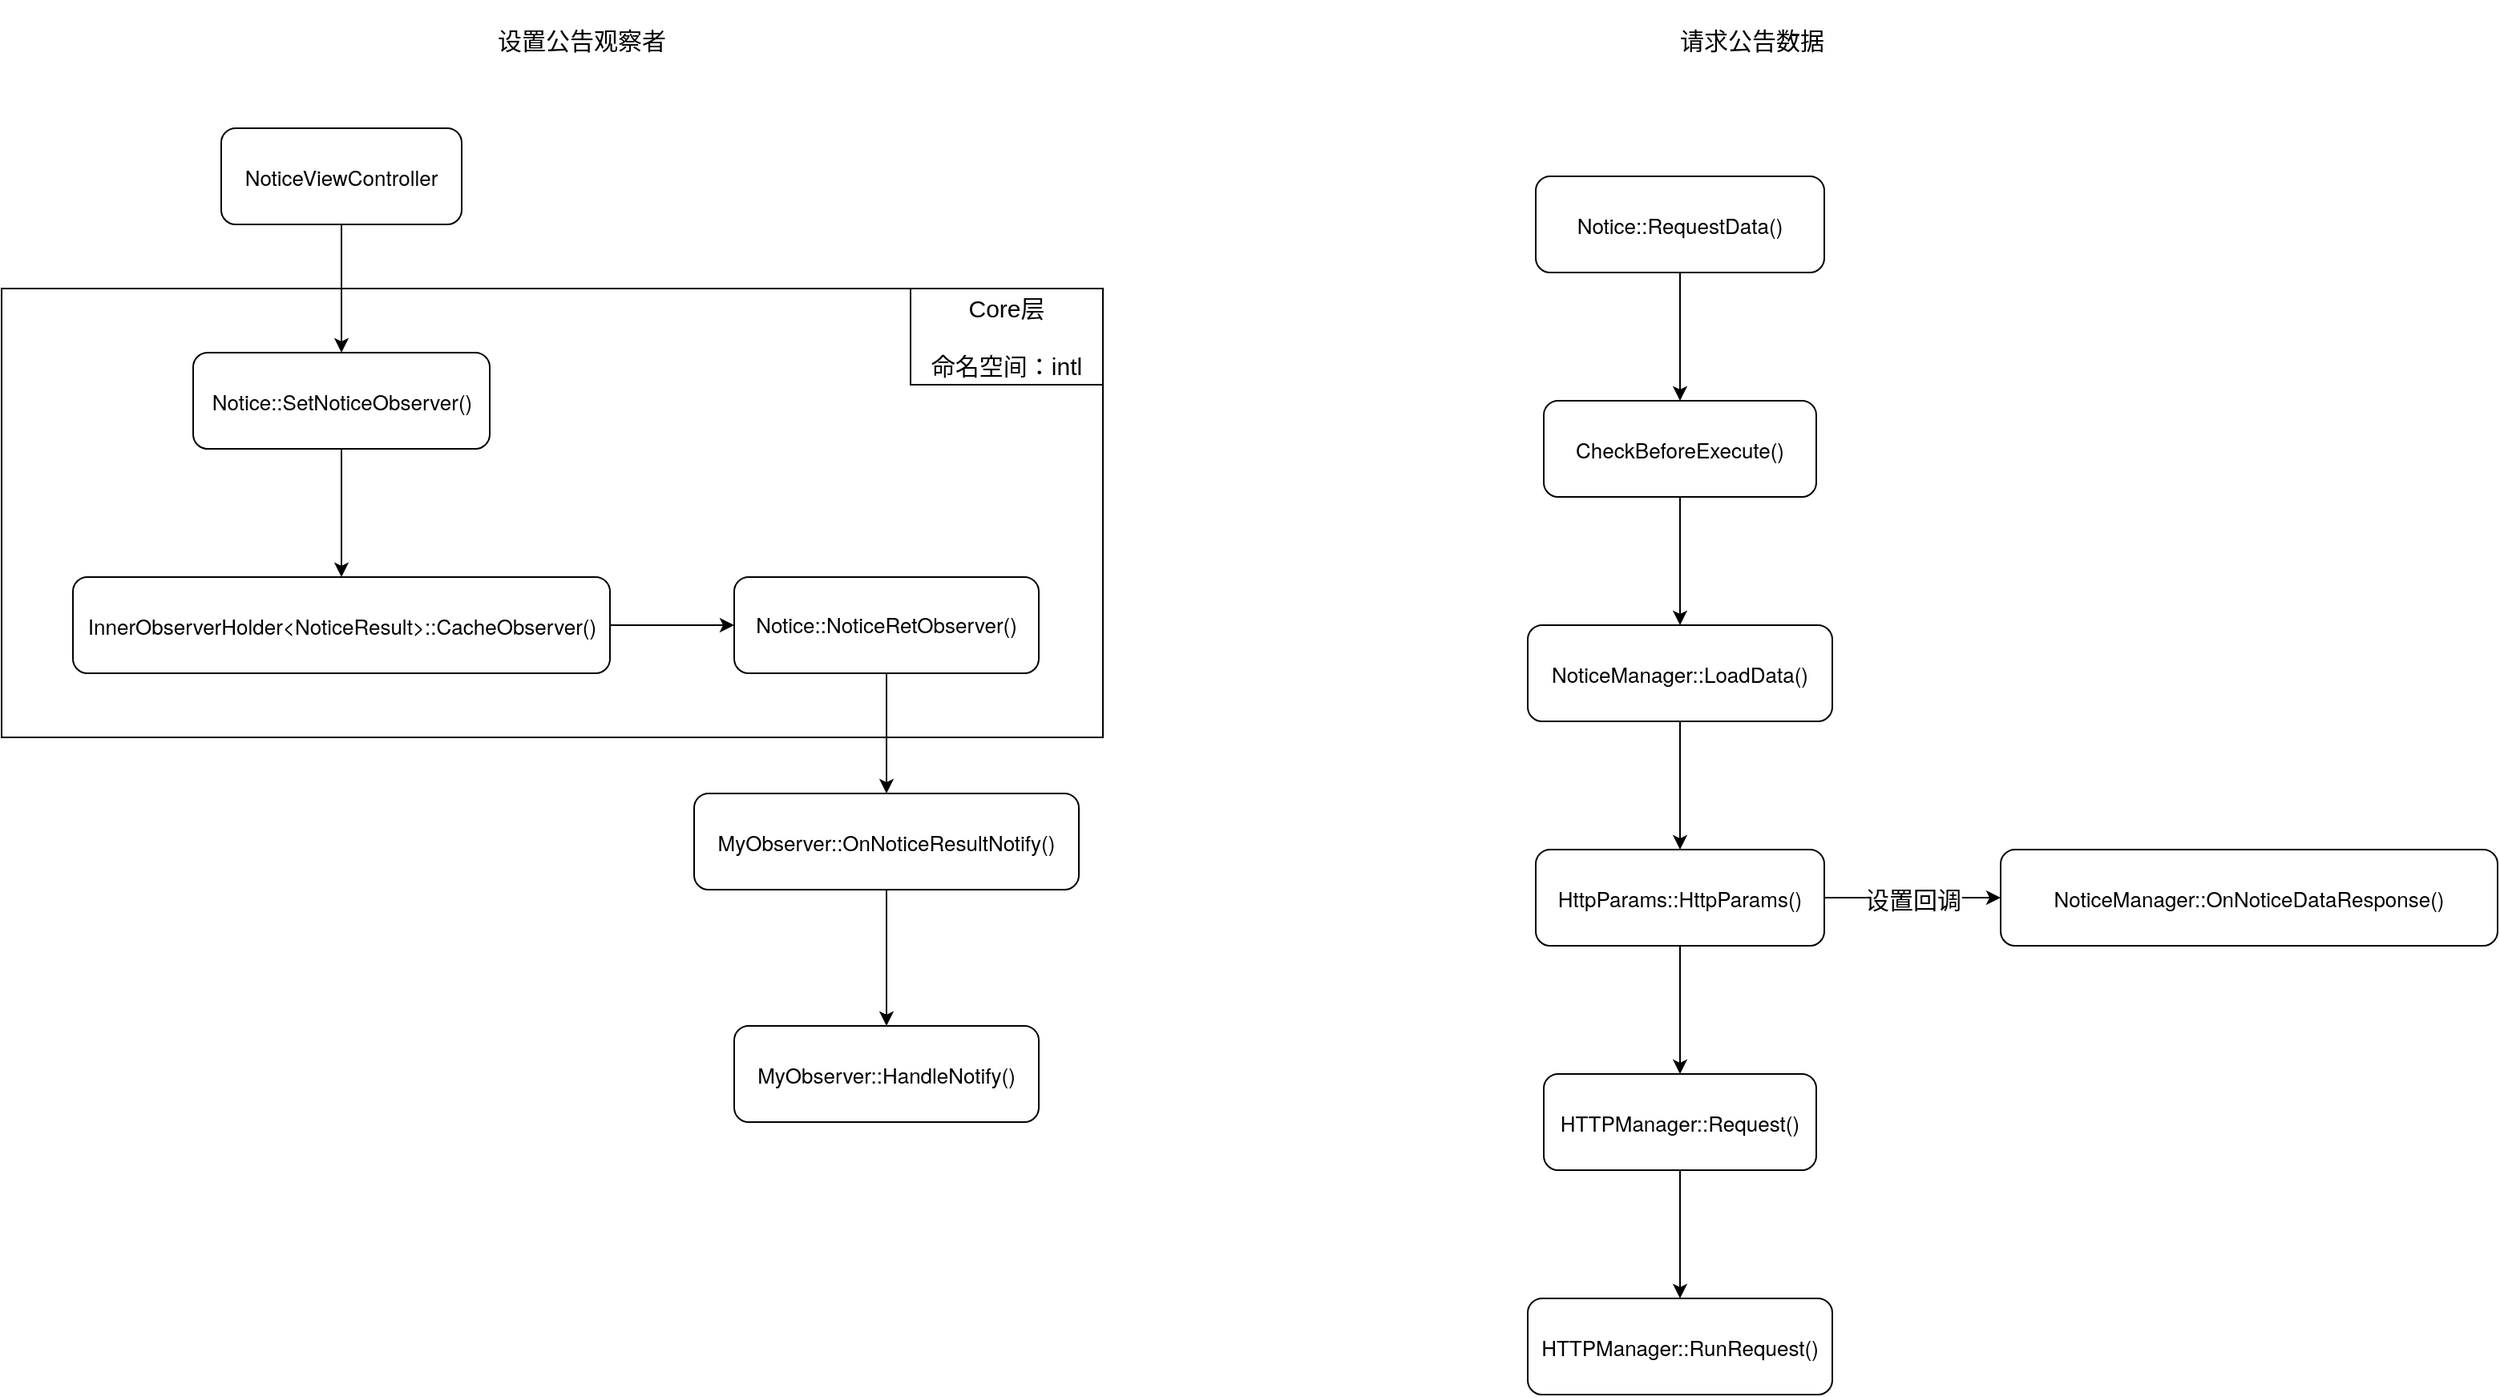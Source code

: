 <mxfile version="16.2.2" type="github">
  <diagram id="6XFbxVQVuKEcNsSUs57a" name="Page-1">
    <mxGraphModel dx="830" dy="755" grid="1" gridSize="10" guides="1" tooltips="1" connect="1" arrows="1" fold="1" page="1" pageScale="1" pageWidth="827" pageHeight="1169" math="0" shadow="0">
      <root>
        <mxCell id="0" />
        <mxCell id="1" parent="0" />
        <mxCell id="fM-EarZWubq1FICwGO90-23" value="" style="group" vertex="1" connectable="0" parent="1">
          <mxGeometry x="43" y="210" width="687" height="280" as="geometry" />
        </mxCell>
        <mxCell id="fM-EarZWubq1FICwGO90-20" value="" style="rounded=0;whiteSpace=wrap;html=1;" vertex="1" parent="fM-EarZWubq1FICwGO90-23">
          <mxGeometry width="687" height="280" as="geometry" />
        </mxCell>
        <mxCell id="fM-EarZWubq1FICwGO90-21" value="&lt;font style=&quot;font-size: 15px&quot;&gt;Core层&lt;br&gt;&lt;br&gt;命名空间：intl&lt;/font&gt;" style="rounded=0;whiteSpace=wrap;html=1;" vertex="1" parent="fM-EarZWubq1FICwGO90-23">
          <mxGeometry x="567" width="120" height="60" as="geometry" />
        </mxCell>
        <mxCell id="fM-EarZWubq1FICwGO90-3" value="" style="edgeStyle=orthogonalEdgeStyle;rounded=0;orthogonalLoop=1;jettySize=auto;html=1;" edge="1" parent="1" source="fM-EarZWubq1FICwGO90-1" target="fM-EarZWubq1FICwGO90-2">
          <mxGeometry relative="1" as="geometry" />
        </mxCell>
        <mxCell id="fM-EarZWubq1FICwGO90-1" value="&lt;p style=&quot;margin: 0px ; font-stretch: normal ; font-size: 13px ; line-height: normal ; font-family: &amp;#34;helvetica neue&amp;#34;&quot;&gt;NoticeViewController&lt;/p&gt;" style="rounded=1;whiteSpace=wrap;html=1;" vertex="1" parent="1">
          <mxGeometry x="180" y="110" width="150" height="60" as="geometry" />
        </mxCell>
        <mxCell id="fM-EarZWubq1FICwGO90-7" value="" style="edgeStyle=orthogonalEdgeStyle;rounded=0;orthogonalLoop=1;jettySize=auto;html=1;" edge="1" parent="1" source="fM-EarZWubq1FICwGO90-2" target="fM-EarZWubq1FICwGO90-6">
          <mxGeometry relative="1" as="geometry" />
        </mxCell>
        <mxCell id="fM-EarZWubq1FICwGO90-2" value="&lt;p style=&quot;margin: 0px ; font-stretch: normal ; font-size: 13px ; line-height: normal ; font-family: &amp;#34;helvetica neue&amp;#34;&quot;&gt;Notice::SetNoticeObserver()&lt;/p&gt;" style="whiteSpace=wrap;html=1;rounded=1;" vertex="1" parent="1">
          <mxGeometry x="162.5" y="250" width="185" height="60" as="geometry" />
        </mxCell>
        <mxCell id="fM-EarZWubq1FICwGO90-13" value="" style="edgeStyle=orthogonalEdgeStyle;rounded=0;orthogonalLoop=1;jettySize=auto;html=1;" edge="1" parent="1" source="fM-EarZWubq1FICwGO90-6" target="fM-EarZWubq1FICwGO90-12">
          <mxGeometry relative="1" as="geometry" />
        </mxCell>
        <mxCell id="fM-EarZWubq1FICwGO90-6" value="&lt;p style=&quot;margin: 0px ; font-stretch: normal ; font-size: 13px ; line-height: normal ; font-family: &amp;#34;helvetica neue&amp;#34;&quot;&gt;InnerObserverHolder&amp;lt;NoticeResult&amp;gt;::CacheObserver()&lt;/p&gt;" style="whiteSpace=wrap;html=1;rounded=1;" vertex="1" parent="1">
          <mxGeometry x="87.5" y="390" width="335" height="60" as="geometry" />
        </mxCell>
        <mxCell id="fM-EarZWubq1FICwGO90-15" value="" style="edgeStyle=orthogonalEdgeStyle;rounded=0;orthogonalLoop=1;jettySize=auto;html=1;" edge="1" parent="1" source="fM-EarZWubq1FICwGO90-12" target="fM-EarZWubq1FICwGO90-14">
          <mxGeometry relative="1" as="geometry" />
        </mxCell>
        <mxCell id="fM-EarZWubq1FICwGO90-12" value="&lt;span style=&quot;font-family: &amp;#34;helvetica neue&amp;#34; ; font-size: 13px&quot;&gt;Notice::NoticeRetObserver()&lt;/span&gt;" style="whiteSpace=wrap;html=1;rounded=1;" vertex="1" parent="1">
          <mxGeometry x="500" y="390" width="190" height="60" as="geometry" />
        </mxCell>
        <mxCell id="fM-EarZWubq1FICwGO90-17" value="" style="edgeStyle=orthogonalEdgeStyle;rounded=0;orthogonalLoop=1;jettySize=auto;html=1;" edge="1" parent="1" source="fM-EarZWubq1FICwGO90-14" target="fM-EarZWubq1FICwGO90-16">
          <mxGeometry relative="1" as="geometry" />
        </mxCell>
        <mxCell id="fM-EarZWubq1FICwGO90-14" value="&lt;p style=&quot;margin: 0px ; font-stretch: normal ; font-size: 13px ; line-height: normal ; font-family: &amp;#34;helvetica neue&amp;#34;&quot;&gt;MyObserver::OnNoticeResultNotify()&lt;/p&gt;" style="whiteSpace=wrap;html=1;rounded=1;" vertex="1" parent="1">
          <mxGeometry x="475" y="525" width="240" height="60" as="geometry" />
        </mxCell>
        <mxCell id="fM-EarZWubq1FICwGO90-16" value="&lt;p style=&quot;margin: 0px ; font-stretch: normal ; font-size: 13px ; line-height: normal ; font-family: &amp;#34;helvetica neue&amp;#34;&quot;&gt;MyObserver::HandleNotify()&lt;/p&gt;" style="whiteSpace=wrap;html=1;rounded=1;" vertex="1" parent="1">
          <mxGeometry x="500" y="670" width="190" height="60" as="geometry" />
        </mxCell>
        <mxCell id="fM-EarZWubq1FICwGO90-22" value="设置公告观察者" style="text;html=1;strokeColor=none;fillColor=none;align=center;verticalAlign=middle;whiteSpace=wrap;rounded=0;fontSize=15;" vertex="1" parent="1">
          <mxGeometry x="340" y="30" width="130" height="50" as="geometry" />
        </mxCell>
        <mxCell id="fM-EarZWubq1FICwGO90-24" value="请求公告数据" style="text;html=1;strokeColor=none;fillColor=none;align=center;verticalAlign=middle;whiteSpace=wrap;rounded=0;fontSize=15;" vertex="1" parent="1">
          <mxGeometry x="1070" y="30" width="130" height="50" as="geometry" />
        </mxCell>
        <mxCell id="fM-EarZWubq1FICwGO90-27" value="" style="edgeStyle=orthogonalEdgeStyle;rounded=0;orthogonalLoop=1;jettySize=auto;html=1;fontSize=15;" edge="1" parent="1" source="fM-EarZWubq1FICwGO90-25" target="fM-EarZWubq1FICwGO90-26">
          <mxGeometry relative="1" as="geometry" />
        </mxCell>
        <mxCell id="fM-EarZWubq1FICwGO90-25" value="&lt;p style=&quot;margin: 0px ; font-stretch: normal ; font-size: 13px ; line-height: normal ; font-family: &amp;#34;helvetica neue&amp;#34;&quot;&gt;Notice::RequestData()&lt;/p&gt;" style="rounded=1;whiteSpace=wrap;html=1;fontSize=15;" vertex="1" parent="1">
          <mxGeometry x="1000" y="140" width="180" height="60" as="geometry" />
        </mxCell>
        <mxCell id="fM-EarZWubq1FICwGO90-29" value="" style="edgeStyle=orthogonalEdgeStyle;rounded=0;orthogonalLoop=1;jettySize=auto;html=1;fontSize=15;" edge="1" parent="1" source="fM-EarZWubq1FICwGO90-26" target="fM-EarZWubq1FICwGO90-28">
          <mxGeometry relative="1" as="geometry" />
        </mxCell>
        <mxCell id="fM-EarZWubq1FICwGO90-26" value="&lt;p style=&quot;margin: 0px ; font-stretch: normal ; font-size: 13px ; line-height: normal ; font-family: &amp;#34;helvetica neue&amp;#34;&quot;&gt;CheckBeforeExecute()&lt;/p&gt;" style="whiteSpace=wrap;html=1;fontSize=15;rounded=1;" vertex="1" parent="1">
          <mxGeometry x="1005" y="280" width="170" height="60" as="geometry" />
        </mxCell>
        <mxCell id="fM-EarZWubq1FICwGO90-31" value="" style="edgeStyle=orthogonalEdgeStyle;rounded=0;orthogonalLoop=1;jettySize=auto;html=1;fontSize=15;" edge="1" parent="1" source="fM-EarZWubq1FICwGO90-28" target="fM-EarZWubq1FICwGO90-30">
          <mxGeometry relative="1" as="geometry" />
        </mxCell>
        <mxCell id="fM-EarZWubq1FICwGO90-28" value="&lt;p style=&quot;margin: 0px ; font-stretch: normal ; font-size: 13px ; line-height: normal ; font-family: &amp;#34;helvetica neue&amp;#34;&quot;&gt;NoticeManager::LoadData()&lt;/p&gt;" style="whiteSpace=wrap;html=1;fontSize=15;rounded=1;" vertex="1" parent="1">
          <mxGeometry x="995" y="420" width="190" height="60" as="geometry" />
        </mxCell>
        <mxCell id="fM-EarZWubq1FICwGO90-33" value="" style="edgeStyle=orthogonalEdgeStyle;rounded=0;orthogonalLoop=1;jettySize=auto;html=1;fontSize=15;" edge="1" parent="1" source="fM-EarZWubq1FICwGO90-30" target="fM-EarZWubq1FICwGO90-32">
          <mxGeometry relative="1" as="geometry" />
        </mxCell>
        <mxCell id="fM-EarZWubq1FICwGO90-35" value="设置回调" style="edgeLabel;html=1;align=center;verticalAlign=middle;resizable=0;points=[];fontSize=15;" vertex="1" connectable="0" parent="fM-EarZWubq1FICwGO90-33">
          <mxGeometry y="-1" relative="1" as="geometry">
            <mxPoint as="offset" />
          </mxGeometry>
        </mxCell>
        <mxCell id="fM-EarZWubq1FICwGO90-37" value="" style="edgeStyle=orthogonalEdgeStyle;rounded=0;orthogonalLoop=1;jettySize=auto;html=1;fontSize=15;" edge="1" parent="1" source="fM-EarZWubq1FICwGO90-30" target="fM-EarZWubq1FICwGO90-36">
          <mxGeometry relative="1" as="geometry" />
        </mxCell>
        <mxCell id="fM-EarZWubq1FICwGO90-30" value="&lt;p style=&quot;margin: 0px ; font-stretch: normal ; font-size: 13px ; line-height: normal ; font-family: &amp;#34;helvetica neue&amp;#34;&quot;&gt;HttpParams::HttpParams()&lt;/p&gt;" style="whiteSpace=wrap;html=1;fontSize=15;rounded=1;" vertex="1" parent="1">
          <mxGeometry x="1000" y="560" width="180" height="60" as="geometry" />
        </mxCell>
        <mxCell id="fM-EarZWubq1FICwGO90-32" value="&lt;p style=&quot;margin: 0px ; font-stretch: normal ; font-size: 13px ; line-height: normal ; font-family: &amp;#34;helvetica neue&amp;#34;&quot;&gt;NoticeManager::OnNoticeDataResponse()&lt;/p&gt;" style="whiteSpace=wrap;html=1;fontSize=15;rounded=1;" vertex="1" parent="1">
          <mxGeometry x="1290" y="560" width="310" height="60" as="geometry" />
        </mxCell>
        <mxCell id="fM-EarZWubq1FICwGO90-280" value="" style="edgeStyle=orthogonalEdgeStyle;rounded=0;orthogonalLoop=1;jettySize=auto;html=1;fontSize=15;" edge="1" parent="1" source="fM-EarZWubq1FICwGO90-36" target="fM-EarZWubq1FICwGO90-279">
          <mxGeometry relative="1" as="geometry" />
        </mxCell>
        <mxCell id="fM-EarZWubq1FICwGO90-36" value="&lt;p style=&quot;margin: 0px ; font-stretch: normal ; font-size: 13px ; line-height: normal ; font-family: &amp;#34;helvetica neue&amp;#34;&quot;&gt;HTTPManager::Request()&lt;/p&gt;" style="whiteSpace=wrap;html=1;fontSize=15;rounded=1;" vertex="1" parent="1">
          <mxGeometry x="1005" y="700" width="170" height="60" as="geometry" />
        </mxCell>
        <mxCell id="fM-EarZWubq1FICwGO90-279" value="&lt;p style=&quot;margin: 0px ; font-stretch: normal ; font-size: 13px ; line-height: normal ; font-family: &amp;#34;helvetica neue&amp;#34;&quot;&gt;HTTPManager::RunRequest()&lt;/p&gt;" style="whiteSpace=wrap;html=1;fontSize=15;rounded=1;" vertex="1" parent="1">
          <mxGeometry x="995" y="840" width="190" height="60" as="geometry" />
        </mxCell>
      </root>
    </mxGraphModel>
  </diagram>
</mxfile>
